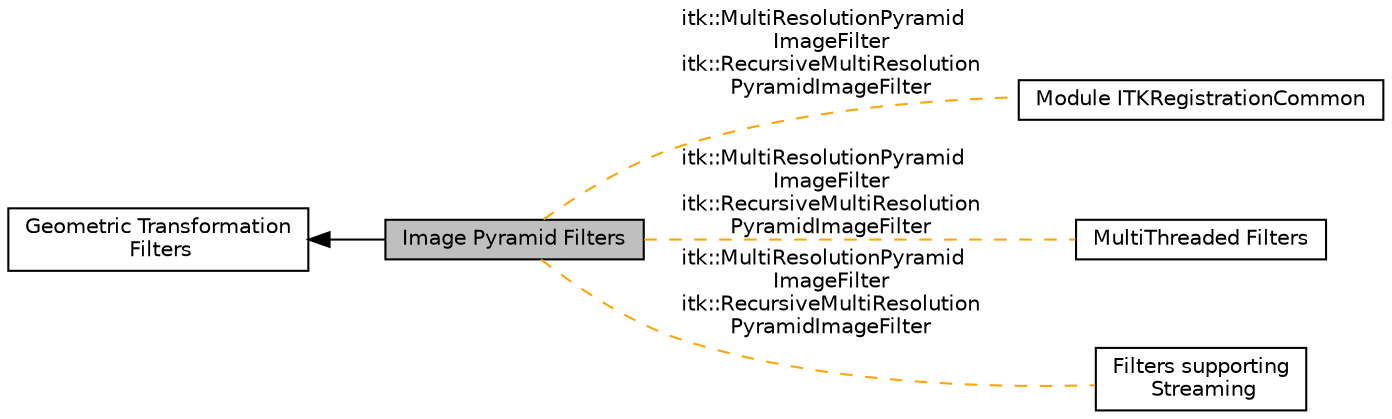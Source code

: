 digraph "Image Pyramid Filters"
{
  edge [fontname="Helvetica",fontsize="10",labelfontname="Helvetica",labelfontsize="10"];
  node [fontname="Helvetica",fontsize="10",shape=box];
  rankdir=LR;
  Node2 [label="Geometric Transformation\l Filters",height=0.2,width=0.4,color="black", fillcolor="white", style="filled",URL="$group__GeometricTransform.html",tooltip=" "];
  Node5 [label="Module ITKRegistrationCommon",height=0.2,width=0.4,color="black", fillcolor="white", style="filled",URL="$group__ITKRegistrationCommon.html",tooltip=" "];
  Node3 [label="MultiThreaded Filters",height=0.2,width=0.4,color="black", fillcolor="white", style="filled",URL="$group__MultiThreaded.html",tooltip=" "];
  Node1 [label="Image Pyramid Filters",height=0.2,width=0.4,color="black", fillcolor="grey75", style="filled", fontcolor="black",tooltip=" "];
  Node4 [label="Filters supporting\l Streaming",height=0.2,width=0.4,color="black", fillcolor="white", style="filled",URL="$group__Streamed.html",tooltip=" "];
  Node2->Node1 [shape=plaintext, dir="back", style="solid"];
  Node1->Node3 [shape=plaintext, label="itk::MultiResolutionPyramid\lImageFilter\nitk::RecursiveMultiResolution\lPyramidImageFilter", color="orange", dir="none", style="dashed"];
  Node1->Node4 [shape=plaintext, label="itk::MultiResolutionPyramid\lImageFilter\nitk::RecursiveMultiResolution\lPyramidImageFilter", color="orange", dir="none", style="dashed"];
  Node1->Node5 [shape=plaintext, label="itk::MultiResolutionPyramid\lImageFilter\nitk::RecursiveMultiResolution\lPyramidImageFilter", color="orange", dir="none", style="dashed"];
}
